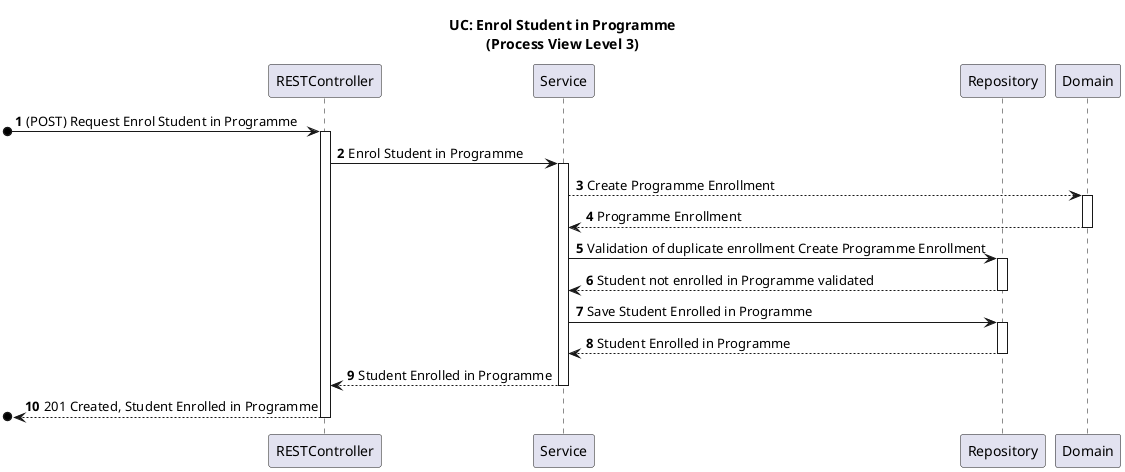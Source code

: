 @startuml

title UC: Enrol Student in Programme\n(Process View Level 3)
autonumber

participant "RESTController" as RC
participant "Service" as S
participant "Repository" as R
participant "Domain" as D

[o-> RC: (POST) Request Enrol Student in Programme
activate RC
RC -> S: Enrol Student in Programme
activate S
S --> D: Create Programme Enrollment
activate D
D --> S: Programme Enrollment
deactivate D

S -> R: Validation of duplicate enrollment Create Programme Enrollment
activate R
R --> S: Student not enrolled in Programme validated
deactivate R



S -> R: Save Student Enrolled in Programme
activate R
R --> S: Student Enrolled in Programme
deactivate R
S --> RC: Student Enrolled in Programme
deactivate S
[o<-- RC: 201 Created, Student Enrolled in Programme
deactivate RC

@enduml